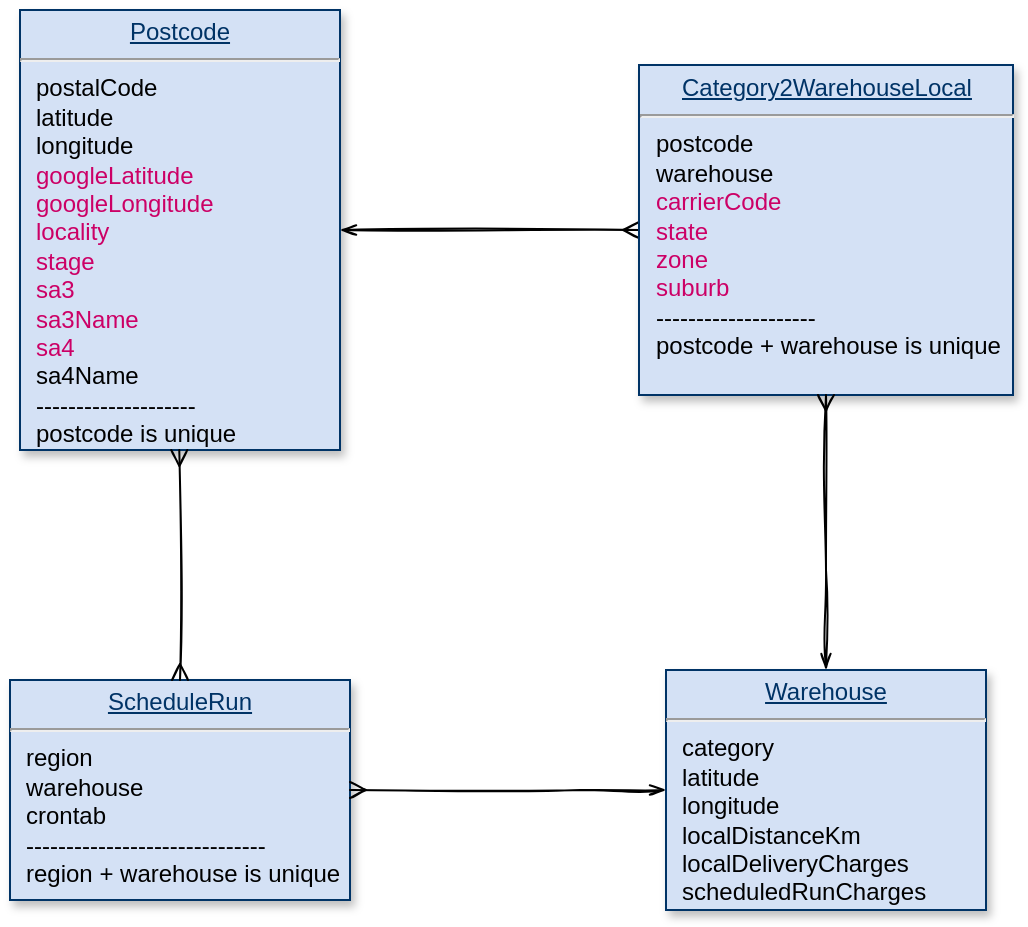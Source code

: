 <mxfile version="15.0.3" type="github">
  <diagram name="Page-1" id="efa7a0a1-bf9b-a30e-e6df-94a7791c09e9">
    <mxGraphModel dx="593" dy="1481" grid="1" gridSize="10" guides="1" tooltips="1" connect="1" arrows="1" fold="1" page="1" pageScale="1" pageWidth="826" pageHeight="1169" background="none" math="0" shadow="0">
      <root>
        <mxCell id="0" />
        <mxCell id="1" parent="0" />
        <mxCell id="FmEWhr4WUyYqQKIRgEy8-120" style="edgeStyle=elbowEdgeStyle;curved=1;sketch=1;orthogonalLoop=1;jettySize=auto;html=1;exitX=1;exitY=0.5;exitDx=0;exitDy=0;entryX=0;entryY=0.5;entryDx=0;entryDy=0;startArrow=openThin;startFill=0;endArrow=ERmany;endFill=0;" parent="1" source="FmEWhr4WUyYqQKIRgEy8-114" target="FmEWhr4WUyYqQKIRgEy8-117" edge="1">
          <mxGeometry relative="1" as="geometry" />
        </mxCell>
        <mxCell id="FmEWhr4WUyYqQKIRgEy8-114" value="&lt;p style=&quot;margin: 0px ; margin-top: 4px ; text-align: center ; text-decoration: underline&quot;&gt;Postcode&lt;/p&gt;&lt;hr&gt;&lt;p style=&quot;margin: 0px ; margin-left: 8px&quot;&gt;&lt;font color=&quot;#000000&quot;&gt;postalCode&lt;/font&gt;&lt;br&gt;&lt;/p&gt;&lt;p style=&quot;margin: 0px ; margin-left: 8px&quot;&gt;&lt;font color=&quot;#000000&quot;&gt;latitude&lt;/font&gt;&lt;/p&gt;&lt;p style=&quot;margin: 0px ; margin-left: 8px&quot;&gt;&lt;font color=&quot;#000000&quot;&gt;longitude&lt;/font&gt;&lt;/p&gt;&lt;p style=&quot;margin: 0px ; margin-left: 8px&quot;&gt;&lt;font color=&quot;#cc0066&quot;&gt;googleLatitude&lt;/font&gt;&lt;/p&gt;&lt;p style=&quot;margin: 0px ; margin-left: 8px&quot;&gt;&lt;font color=&quot;#cc0066&quot;&gt;googleLongitude&lt;/font&gt;&lt;/p&gt;&lt;p style=&quot;margin: 0px ; margin-left: 8px&quot;&gt;&lt;font color=&quot;#cc0066&quot;&gt;locality&lt;/font&gt;&lt;/p&gt;&lt;p style=&quot;margin: 0px ; margin-left: 8px&quot;&gt;&lt;font color=&quot;#cc0066&quot;&gt;stage&lt;/font&gt;&lt;/p&gt;&lt;p style=&quot;margin: 0px ; margin-left: 8px&quot;&gt;&lt;font color=&quot;#cc0066&quot;&gt;sa3&lt;/font&gt;&lt;/p&gt;&lt;p style=&quot;margin: 0px ; margin-left: 8px&quot;&gt;&lt;font color=&quot;#cc0066&quot;&gt;sa3Name&lt;/font&gt;&lt;/p&gt;&lt;p style=&quot;margin: 0px ; margin-left: 8px&quot;&gt;&lt;font color=&quot;#cc0066&quot;&gt;sa4&lt;/font&gt;&lt;/p&gt;&lt;p style=&quot;margin: 0px ; margin-left: 8px&quot;&gt;&lt;font color=&quot;#000000&quot;&gt;sa4Name&lt;/font&gt;&lt;/p&gt;&lt;p style=&quot;margin: 0px ; margin-left: 8px&quot;&gt;&lt;font color=&quot;#000000&quot;&gt;--------------------&lt;/font&gt;&lt;/p&gt;&lt;p style=&quot;margin: 0px ; margin-left: 8px&quot;&gt;&lt;font color=&quot;#000000&quot;&gt;postcode is unique&lt;/font&gt;&lt;/p&gt;" style="verticalAlign=top;align=left;overflow=fill;fontSize=12;fontFamily=Helvetica;html=1;strokeColor=#003366;shadow=1;fillColor=#D4E1F5;fontColor=#003366" parent="1" vertex="1">
          <mxGeometry x="100" y="-1120" width="160" height="220" as="geometry" />
        </mxCell>
        <mxCell id="FmEWhr4WUyYqQKIRgEy8-116" value="&lt;p style=&quot;margin: 0px ; margin-top: 4px ; text-align: center ; text-decoration: underline&quot;&gt;Warehouse&lt;/p&gt;&lt;hr&gt;&lt;p style=&quot;margin: 0px ; margin-left: 8px&quot;&gt;&lt;font color=&quot;#000000&quot;&gt;category&lt;/font&gt;&lt;/p&gt;&lt;p style=&quot;margin: 0px ; margin-left: 8px&quot;&gt;&lt;font color=&quot;#000000&quot;&gt;latitude&lt;/font&gt;&lt;/p&gt;&lt;p style=&quot;margin: 0px ; margin-left: 8px&quot;&gt;&lt;font color=&quot;#000000&quot;&gt;longitude&lt;/font&gt;&lt;/p&gt;&lt;p style=&quot;margin: 0px ; margin-left: 8px&quot;&gt;&lt;font color=&quot;#000000&quot;&gt;localDistanceKm&lt;/font&gt;&lt;/p&gt;&lt;p style=&quot;margin: 0px ; margin-left: 8px&quot;&gt;&lt;font color=&quot;#000000&quot;&gt;localDeliveryCharges&lt;/font&gt;&lt;/p&gt;&lt;p style=&quot;margin: 0px ; margin-left: 8px&quot;&gt;&lt;font color=&quot;#000000&quot;&gt;scheduledRunCharges&lt;/font&gt;&lt;/p&gt;" style="verticalAlign=top;align=left;overflow=fill;fontSize=12;fontFamily=Helvetica;html=1;strokeColor=#003366;shadow=1;fillColor=#D4E1F5;fontColor=#003366" parent="1" vertex="1">
          <mxGeometry x="423.0" y="-790" width="160" height="120" as="geometry" />
        </mxCell>
        <mxCell id="FmEWhr4WUyYqQKIRgEy8-117" value="&lt;p style=&quot;margin: 0px ; margin-top: 4px ; text-align: center ; text-decoration: underline&quot;&gt;Category2WarehouseLocal&lt;/p&gt;&lt;hr&gt;&lt;p style=&quot;margin: 0px ; margin-left: 8px&quot;&gt;&lt;font color=&quot;#000000&quot;&gt;postcode&lt;/font&gt;&lt;/p&gt;&lt;p style=&quot;margin: 0px ; margin-left: 8px&quot;&gt;&lt;font color=&quot;#000000&quot;&gt;warehouse&lt;/font&gt;&lt;/p&gt;&lt;p style=&quot;margin: 0px ; margin-left: 8px&quot;&gt;&lt;font color=&quot;#cc0066&quot;&gt;carrierCode&lt;/font&gt;&lt;/p&gt;&lt;p style=&quot;margin: 0px ; margin-left: 8px&quot;&gt;&lt;font color=&quot;#cc0066&quot;&gt;state&lt;/font&gt;&lt;/p&gt;&lt;p style=&quot;margin: 0px ; margin-left: 8px&quot;&gt;&lt;font color=&quot;#cc0066&quot;&gt;zone&lt;/font&gt;&lt;/p&gt;&lt;p style=&quot;margin: 0px ; margin-left: 8px&quot;&gt;&lt;font color=&quot;#cc0066&quot;&gt;suburb&lt;/font&gt;&lt;/p&gt;&lt;p style=&quot;margin: 0px ; margin-left: 8px&quot;&gt;&lt;font color=&quot;#000000&quot;&gt;--------------------&lt;/font&gt;&lt;/p&gt;&lt;p style=&quot;margin: 0px ; margin-left: 8px&quot;&gt;&lt;font color=&quot;#000000&quot;&gt;postcode + warehouse is unique&lt;/font&gt;&lt;/p&gt;" style="verticalAlign=top;align=left;overflow=fill;fontSize=12;fontFamily=Helvetica;html=1;strokeColor=#003366;shadow=1;fillColor=#D4E1F5;fontColor=#003366" parent="1" vertex="1">
          <mxGeometry x="409.5" y="-1092.5" width="187" height="165" as="geometry" />
        </mxCell>
        <mxCell id="FmEWhr4WUyYqQKIRgEy8-118" value="&lt;p style=&quot;margin: 0px ; margin-top: 4px ; text-align: center ; text-decoration: underline&quot;&gt;ScheduleRun&lt;/p&gt;&lt;hr&gt;&lt;p style=&quot;margin: 0px ; margin-left: 8px&quot;&gt;&lt;font color=&quot;#000000&quot;&gt;region&lt;/font&gt;&lt;/p&gt;&lt;p style=&quot;margin: 0px ; margin-left: 8px&quot;&gt;&lt;font color=&quot;#000000&quot;&gt;warehouse&lt;/font&gt;&lt;/p&gt;&lt;p style=&quot;margin: 0px ; margin-left: 8px&quot;&gt;&lt;font color=&quot;#000000&quot;&gt;crontab&lt;/font&gt;&lt;/p&gt;&lt;p style=&quot;margin: 0px ; margin-left: 8px&quot;&gt;&lt;font color=&quot;#000000&quot;&gt;------------------------------&lt;/font&gt;&lt;/p&gt;&lt;p style=&quot;margin: 0px ; margin-left: 8px&quot;&gt;&lt;font color=&quot;#000000&quot;&gt;region + warehouse is unique&lt;/font&gt;&lt;/p&gt;" style="verticalAlign=top;align=left;overflow=fill;fontSize=12;fontFamily=Helvetica;html=1;strokeColor=#003366;shadow=1;fillColor=#D4E1F5;fontColor=#003366" parent="1" vertex="1">
          <mxGeometry x="95" y="-785" width="170" height="110" as="geometry" />
        </mxCell>
        <mxCell id="FmEWhr4WUyYqQKIRgEy8-121" style="edgeStyle=elbowEdgeStyle;sketch=1;orthogonalLoop=1;jettySize=auto;html=1;startArrow=openThin;startFill=0;endArrow=ERmany;endFill=0;entryX=0.5;entryY=1;entryDx=0;entryDy=0;rounded=0;exitX=0.5;exitY=0;exitDx=0;exitDy=0;" parent="1" source="FmEWhr4WUyYqQKIRgEy8-116" target="FmEWhr4WUyYqQKIRgEy8-117" edge="1">
          <mxGeometry relative="1" as="geometry">
            <mxPoint x="203" y="-700" as="sourcePoint" />
            <mxPoint x="523" y="-910" as="targetPoint" />
            <Array as="points">
              <mxPoint x="503" y="-840" />
            </Array>
          </mxGeometry>
        </mxCell>
        <mxCell id="FmEWhr4WUyYqQKIRgEy8-122" style="edgeStyle=elbowEdgeStyle;sketch=1;orthogonalLoop=1;jettySize=auto;html=1;startArrow=openThin;startFill=0;endArrow=ERmany;endFill=0;rounded=0;entryX=1;entryY=0.5;entryDx=0;entryDy=0;exitX=0;exitY=0.5;exitDx=0;exitDy=0;" parent="1" source="FmEWhr4WUyYqQKIRgEy8-116" target="FmEWhr4WUyYqQKIRgEy8-118" edge="1">
          <mxGeometry relative="1" as="geometry">
            <mxPoint x="500" y="-730" as="sourcePoint" />
            <mxPoint x="270" y="-760" as="targetPoint" />
            <Array as="points">
              <mxPoint x="380" y="-770" />
            </Array>
          </mxGeometry>
        </mxCell>
        <mxCell id="FmEWhr4WUyYqQKIRgEy8-123" style="edgeStyle=elbowEdgeStyle;sketch=1;orthogonalLoop=1;jettySize=auto;html=1;startArrow=ERmany;startFill=0;endArrow=ERmany;endFill=0;rounded=0;exitX=0.5;exitY=0;exitDx=0;exitDy=0;entryX=0.5;entryY=1;entryDx=0;entryDy=0;" parent="1" source="FmEWhr4WUyYqQKIRgEy8-118" target="FmEWhr4WUyYqQKIRgEy8-114" edge="1">
          <mxGeometry relative="1" as="geometry">
            <mxPoint x="179.64" y="-730.0" as="sourcePoint" />
            <mxPoint x="180" y="-880" as="targetPoint" />
            <Array as="points">
              <mxPoint x="179.64" y="-840" />
            </Array>
          </mxGeometry>
        </mxCell>
      </root>
    </mxGraphModel>
  </diagram>
</mxfile>
